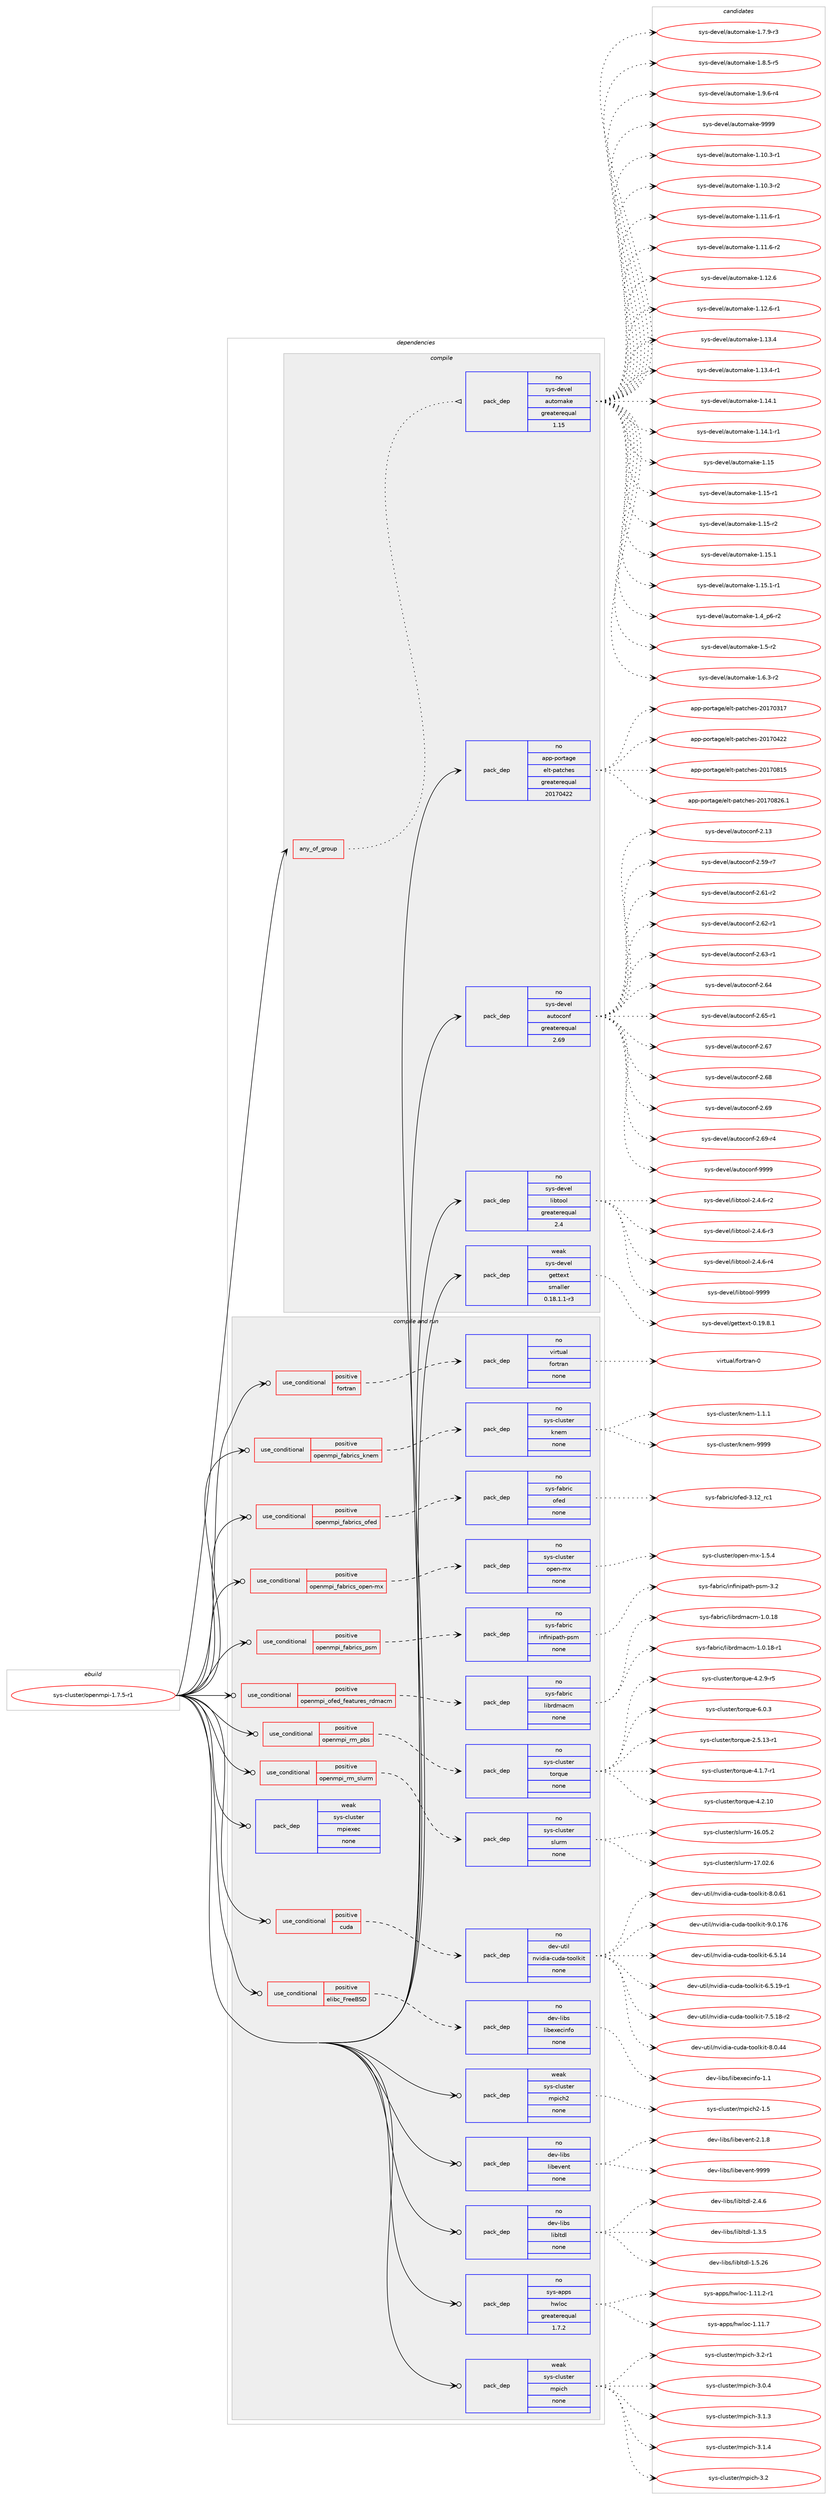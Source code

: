 digraph prolog {

# *************
# Graph options
# *************

newrank=true;
concentrate=true;
compound=true;
graph [rankdir=LR,fontname=Helvetica,fontsize=10,ranksep=1.5];#, ranksep=2.5, nodesep=0.2];
edge  [arrowhead=vee];
node  [fontname=Helvetica,fontsize=10];

# **********
# The ebuild
# **********

subgraph cluster_leftcol {
color=gray;
rank=same;
label=<<i>ebuild</i>>;
id [label="sys-cluster/openmpi-1.7.5-r1", color=red, width=4, href="../sys-cluster/openmpi-1.7.5-r1.svg"];
}

# ****************
# The dependencies
# ****************

subgraph cluster_midcol {
color=gray;
label=<<i>dependencies</i>>;
subgraph cluster_compile {
fillcolor="#eeeeee";
style=filled;
label=<<i>compile</i>>;
subgraph any8130 {
dependency482100 [label=<<TABLE BORDER="0" CELLBORDER="1" CELLSPACING="0" CELLPADDING="4"><TR><TD CELLPADDING="10">any_of_group</TD></TR></TABLE>>, shape=none, color=red];subgraph pack358108 {
dependency482101 [label=<<TABLE BORDER="0" CELLBORDER="1" CELLSPACING="0" CELLPADDING="4" WIDTH="220"><TR><TD ROWSPAN="6" CELLPADDING="30">pack_dep</TD></TR><TR><TD WIDTH="110">no</TD></TR><TR><TD>sys-devel</TD></TR><TR><TD>automake</TD></TR><TR><TD>greaterequal</TD></TR><TR><TD>1.15</TD></TR></TABLE>>, shape=none, color=blue];
}
dependency482100:e -> dependency482101:w [weight=20,style="dotted",arrowhead="oinv"];
}
id:e -> dependency482100:w [weight=20,style="solid",arrowhead="vee"];
subgraph pack358109 {
dependency482102 [label=<<TABLE BORDER="0" CELLBORDER="1" CELLSPACING="0" CELLPADDING="4" WIDTH="220"><TR><TD ROWSPAN="6" CELLPADDING="30">pack_dep</TD></TR><TR><TD WIDTH="110">no</TD></TR><TR><TD>app-portage</TD></TR><TR><TD>elt-patches</TD></TR><TR><TD>greaterequal</TD></TR><TR><TD>20170422</TD></TR></TABLE>>, shape=none, color=blue];
}
id:e -> dependency482102:w [weight=20,style="solid",arrowhead="vee"];
subgraph pack358110 {
dependency482103 [label=<<TABLE BORDER="0" CELLBORDER="1" CELLSPACING="0" CELLPADDING="4" WIDTH="220"><TR><TD ROWSPAN="6" CELLPADDING="30">pack_dep</TD></TR><TR><TD WIDTH="110">no</TD></TR><TR><TD>sys-devel</TD></TR><TR><TD>autoconf</TD></TR><TR><TD>greaterequal</TD></TR><TR><TD>2.69</TD></TR></TABLE>>, shape=none, color=blue];
}
id:e -> dependency482103:w [weight=20,style="solid",arrowhead="vee"];
subgraph pack358111 {
dependency482104 [label=<<TABLE BORDER="0" CELLBORDER="1" CELLSPACING="0" CELLPADDING="4" WIDTH="220"><TR><TD ROWSPAN="6" CELLPADDING="30">pack_dep</TD></TR><TR><TD WIDTH="110">no</TD></TR><TR><TD>sys-devel</TD></TR><TR><TD>libtool</TD></TR><TR><TD>greaterequal</TD></TR><TR><TD>2.4</TD></TR></TABLE>>, shape=none, color=blue];
}
id:e -> dependency482104:w [weight=20,style="solid",arrowhead="vee"];
subgraph pack358112 {
dependency482105 [label=<<TABLE BORDER="0" CELLBORDER="1" CELLSPACING="0" CELLPADDING="4" WIDTH="220"><TR><TD ROWSPAN="6" CELLPADDING="30">pack_dep</TD></TR><TR><TD WIDTH="110">weak</TD></TR><TR><TD>sys-devel</TD></TR><TR><TD>gettext</TD></TR><TR><TD>smaller</TD></TR><TR><TD>0.18.1.1-r3</TD></TR></TABLE>>, shape=none, color=blue];
}
id:e -> dependency482105:w [weight=20,style="solid",arrowhead="vee"];
}
subgraph cluster_compileandrun {
fillcolor="#eeeeee";
style=filled;
label=<<i>compile and run</i>>;
subgraph cond115578 {
dependency482106 [label=<<TABLE BORDER="0" CELLBORDER="1" CELLSPACING="0" CELLPADDING="4"><TR><TD ROWSPAN="3" CELLPADDING="10">use_conditional</TD></TR><TR><TD>positive</TD></TR><TR><TD>cuda</TD></TR></TABLE>>, shape=none, color=red];
subgraph pack358113 {
dependency482107 [label=<<TABLE BORDER="0" CELLBORDER="1" CELLSPACING="0" CELLPADDING="4" WIDTH="220"><TR><TD ROWSPAN="6" CELLPADDING="30">pack_dep</TD></TR><TR><TD WIDTH="110">no</TD></TR><TR><TD>dev-util</TD></TR><TR><TD>nvidia-cuda-toolkit</TD></TR><TR><TD>none</TD></TR><TR><TD></TD></TR></TABLE>>, shape=none, color=blue];
}
dependency482106:e -> dependency482107:w [weight=20,style="dashed",arrowhead="vee"];
}
id:e -> dependency482106:w [weight=20,style="solid",arrowhead="odotvee"];
subgraph cond115579 {
dependency482108 [label=<<TABLE BORDER="0" CELLBORDER="1" CELLSPACING="0" CELLPADDING="4"><TR><TD ROWSPAN="3" CELLPADDING="10">use_conditional</TD></TR><TR><TD>positive</TD></TR><TR><TD>elibc_FreeBSD</TD></TR></TABLE>>, shape=none, color=red];
subgraph pack358114 {
dependency482109 [label=<<TABLE BORDER="0" CELLBORDER="1" CELLSPACING="0" CELLPADDING="4" WIDTH="220"><TR><TD ROWSPAN="6" CELLPADDING="30">pack_dep</TD></TR><TR><TD WIDTH="110">no</TD></TR><TR><TD>dev-libs</TD></TR><TR><TD>libexecinfo</TD></TR><TR><TD>none</TD></TR><TR><TD></TD></TR></TABLE>>, shape=none, color=blue];
}
dependency482108:e -> dependency482109:w [weight=20,style="dashed",arrowhead="vee"];
}
id:e -> dependency482108:w [weight=20,style="solid",arrowhead="odotvee"];
subgraph cond115580 {
dependency482110 [label=<<TABLE BORDER="0" CELLBORDER="1" CELLSPACING="0" CELLPADDING="4"><TR><TD ROWSPAN="3" CELLPADDING="10">use_conditional</TD></TR><TR><TD>positive</TD></TR><TR><TD>fortran</TD></TR></TABLE>>, shape=none, color=red];
subgraph pack358115 {
dependency482111 [label=<<TABLE BORDER="0" CELLBORDER="1" CELLSPACING="0" CELLPADDING="4" WIDTH="220"><TR><TD ROWSPAN="6" CELLPADDING="30">pack_dep</TD></TR><TR><TD WIDTH="110">no</TD></TR><TR><TD>virtual</TD></TR><TR><TD>fortran</TD></TR><TR><TD>none</TD></TR><TR><TD></TD></TR></TABLE>>, shape=none, color=blue];
}
dependency482110:e -> dependency482111:w [weight=20,style="dashed",arrowhead="vee"];
}
id:e -> dependency482110:w [weight=20,style="solid",arrowhead="odotvee"];
subgraph cond115581 {
dependency482112 [label=<<TABLE BORDER="0" CELLBORDER="1" CELLSPACING="0" CELLPADDING="4"><TR><TD ROWSPAN="3" CELLPADDING="10">use_conditional</TD></TR><TR><TD>positive</TD></TR><TR><TD>openmpi_fabrics_knem</TD></TR></TABLE>>, shape=none, color=red];
subgraph pack358116 {
dependency482113 [label=<<TABLE BORDER="0" CELLBORDER="1" CELLSPACING="0" CELLPADDING="4" WIDTH="220"><TR><TD ROWSPAN="6" CELLPADDING="30">pack_dep</TD></TR><TR><TD WIDTH="110">no</TD></TR><TR><TD>sys-cluster</TD></TR><TR><TD>knem</TD></TR><TR><TD>none</TD></TR><TR><TD></TD></TR></TABLE>>, shape=none, color=blue];
}
dependency482112:e -> dependency482113:w [weight=20,style="dashed",arrowhead="vee"];
}
id:e -> dependency482112:w [weight=20,style="solid",arrowhead="odotvee"];
subgraph cond115582 {
dependency482114 [label=<<TABLE BORDER="0" CELLBORDER="1" CELLSPACING="0" CELLPADDING="4"><TR><TD ROWSPAN="3" CELLPADDING="10">use_conditional</TD></TR><TR><TD>positive</TD></TR><TR><TD>openmpi_fabrics_ofed</TD></TR></TABLE>>, shape=none, color=red];
subgraph pack358117 {
dependency482115 [label=<<TABLE BORDER="0" CELLBORDER="1" CELLSPACING="0" CELLPADDING="4" WIDTH="220"><TR><TD ROWSPAN="6" CELLPADDING="30">pack_dep</TD></TR><TR><TD WIDTH="110">no</TD></TR><TR><TD>sys-fabric</TD></TR><TR><TD>ofed</TD></TR><TR><TD>none</TD></TR><TR><TD></TD></TR></TABLE>>, shape=none, color=blue];
}
dependency482114:e -> dependency482115:w [weight=20,style="dashed",arrowhead="vee"];
}
id:e -> dependency482114:w [weight=20,style="solid",arrowhead="odotvee"];
subgraph cond115583 {
dependency482116 [label=<<TABLE BORDER="0" CELLBORDER="1" CELLSPACING="0" CELLPADDING="4"><TR><TD ROWSPAN="3" CELLPADDING="10">use_conditional</TD></TR><TR><TD>positive</TD></TR><TR><TD>openmpi_fabrics_open-mx</TD></TR></TABLE>>, shape=none, color=red];
subgraph pack358118 {
dependency482117 [label=<<TABLE BORDER="0" CELLBORDER="1" CELLSPACING="0" CELLPADDING="4" WIDTH="220"><TR><TD ROWSPAN="6" CELLPADDING="30">pack_dep</TD></TR><TR><TD WIDTH="110">no</TD></TR><TR><TD>sys-cluster</TD></TR><TR><TD>open-mx</TD></TR><TR><TD>none</TD></TR><TR><TD></TD></TR></TABLE>>, shape=none, color=blue];
}
dependency482116:e -> dependency482117:w [weight=20,style="dashed",arrowhead="vee"];
}
id:e -> dependency482116:w [weight=20,style="solid",arrowhead="odotvee"];
subgraph cond115584 {
dependency482118 [label=<<TABLE BORDER="0" CELLBORDER="1" CELLSPACING="0" CELLPADDING="4"><TR><TD ROWSPAN="3" CELLPADDING="10">use_conditional</TD></TR><TR><TD>positive</TD></TR><TR><TD>openmpi_fabrics_psm</TD></TR></TABLE>>, shape=none, color=red];
subgraph pack358119 {
dependency482119 [label=<<TABLE BORDER="0" CELLBORDER="1" CELLSPACING="0" CELLPADDING="4" WIDTH="220"><TR><TD ROWSPAN="6" CELLPADDING="30">pack_dep</TD></TR><TR><TD WIDTH="110">no</TD></TR><TR><TD>sys-fabric</TD></TR><TR><TD>infinipath-psm</TD></TR><TR><TD>none</TD></TR><TR><TD></TD></TR></TABLE>>, shape=none, color=blue];
}
dependency482118:e -> dependency482119:w [weight=20,style="dashed",arrowhead="vee"];
}
id:e -> dependency482118:w [weight=20,style="solid",arrowhead="odotvee"];
subgraph cond115585 {
dependency482120 [label=<<TABLE BORDER="0" CELLBORDER="1" CELLSPACING="0" CELLPADDING="4"><TR><TD ROWSPAN="3" CELLPADDING="10">use_conditional</TD></TR><TR><TD>positive</TD></TR><TR><TD>openmpi_ofed_features_rdmacm</TD></TR></TABLE>>, shape=none, color=red];
subgraph pack358120 {
dependency482121 [label=<<TABLE BORDER="0" CELLBORDER="1" CELLSPACING="0" CELLPADDING="4" WIDTH="220"><TR><TD ROWSPAN="6" CELLPADDING="30">pack_dep</TD></TR><TR><TD WIDTH="110">no</TD></TR><TR><TD>sys-fabric</TD></TR><TR><TD>librdmacm</TD></TR><TR><TD>none</TD></TR><TR><TD></TD></TR></TABLE>>, shape=none, color=blue];
}
dependency482120:e -> dependency482121:w [weight=20,style="dashed",arrowhead="vee"];
}
id:e -> dependency482120:w [weight=20,style="solid",arrowhead="odotvee"];
subgraph cond115586 {
dependency482122 [label=<<TABLE BORDER="0" CELLBORDER="1" CELLSPACING="0" CELLPADDING="4"><TR><TD ROWSPAN="3" CELLPADDING="10">use_conditional</TD></TR><TR><TD>positive</TD></TR><TR><TD>openmpi_rm_pbs</TD></TR></TABLE>>, shape=none, color=red];
subgraph pack358121 {
dependency482123 [label=<<TABLE BORDER="0" CELLBORDER="1" CELLSPACING="0" CELLPADDING="4" WIDTH="220"><TR><TD ROWSPAN="6" CELLPADDING="30">pack_dep</TD></TR><TR><TD WIDTH="110">no</TD></TR><TR><TD>sys-cluster</TD></TR><TR><TD>torque</TD></TR><TR><TD>none</TD></TR><TR><TD></TD></TR></TABLE>>, shape=none, color=blue];
}
dependency482122:e -> dependency482123:w [weight=20,style="dashed",arrowhead="vee"];
}
id:e -> dependency482122:w [weight=20,style="solid",arrowhead="odotvee"];
subgraph cond115587 {
dependency482124 [label=<<TABLE BORDER="0" CELLBORDER="1" CELLSPACING="0" CELLPADDING="4"><TR><TD ROWSPAN="3" CELLPADDING="10">use_conditional</TD></TR><TR><TD>positive</TD></TR><TR><TD>openmpi_rm_slurm</TD></TR></TABLE>>, shape=none, color=red];
subgraph pack358122 {
dependency482125 [label=<<TABLE BORDER="0" CELLBORDER="1" CELLSPACING="0" CELLPADDING="4" WIDTH="220"><TR><TD ROWSPAN="6" CELLPADDING="30">pack_dep</TD></TR><TR><TD WIDTH="110">no</TD></TR><TR><TD>sys-cluster</TD></TR><TR><TD>slurm</TD></TR><TR><TD>none</TD></TR><TR><TD></TD></TR></TABLE>>, shape=none, color=blue];
}
dependency482124:e -> dependency482125:w [weight=20,style="dashed",arrowhead="vee"];
}
id:e -> dependency482124:w [weight=20,style="solid",arrowhead="odotvee"];
subgraph pack358123 {
dependency482126 [label=<<TABLE BORDER="0" CELLBORDER="1" CELLSPACING="0" CELLPADDING="4" WIDTH="220"><TR><TD ROWSPAN="6" CELLPADDING="30">pack_dep</TD></TR><TR><TD WIDTH="110">no</TD></TR><TR><TD>dev-libs</TD></TR><TR><TD>libevent</TD></TR><TR><TD>none</TD></TR><TR><TD></TD></TR></TABLE>>, shape=none, color=blue];
}
id:e -> dependency482126:w [weight=20,style="solid",arrowhead="odotvee"];
subgraph pack358124 {
dependency482127 [label=<<TABLE BORDER="0" CELLBORDER="1" CELLSPACING="0" CELLPADDING="4" WIDTH="220"><TR><TD ROWSPAN="6" CELLPADDING="30">pack_dep</TD></TR><TR><TD WIDTH="110">no</TD></TR><TR><TD>dev-libs</TD></TR><TR><TD>libltdl</TD></TR><TR><TD>none</TD></TR><TR><TD></TD></TR></TABLE>>, shape=none, color=blue];
}
id:e -> dependency482127:w [weight=20,style="solid",arrowhead="odotvee"];
subgraph pack358125 {
dependency482128 [label=<<TABLE BORDER="0" CELLBORDER="1" CELLSPACING="0" CELLPADDING="4" WIDTH="220"><TR><TD ROWSPAN="6" CELLPADDING="30">pack_dep</TD></TR><TR><TD WIDTH="110">no</TD></TR><TR><TD>sys-apps</TD></TR><TR><TD>hwloc</TD></TR><TR><TD>greaterequal</TD></TR><TR><TD>1.7.2</TD></TR></TABLE>>, shape=none, color=blue];
}
id:e -> dependency482128:w [weight=20,style="solid",arrowhead="odotvee"];
subgraph pack358126 {
dependency482129 [label=<<TABLE BORDER="0" CELLBORDER="1" CELLSPACING="0" CELLPADDING="4" WIDTH="220"><TR><TD ROWSPAN="6" CELLPADDING="30">pack_dep</TD></TR><TR><TD WIDTH="110">weak</TD></TR><TR><TD>sys-cluster</TD></TR><TR><TD>mpich</TD></TR><TR><TD>none</TD></TR><TR><TD></TD></TR></TABLE>>, shape=none, color=blue];
}
id:e -> dependency482129:w [weight=20,style="solid",arrowhead="odotvee"];
subgraph pack358127 {
dependency482130 [label=<<TABLE BORDER="0" CELLBORDER="1" CELLSPACING="0" CELLPADDING="4" WIDTH="220"><TR><TD ROWSPAN="6" CELLPADDING="30">pack_dep</TD></TR><TR><TD WIDTH="110">weak</TD></TR><TR><TD>sys-cluster</TD></TR><TR><TD>mpich2</TD></TR><TR><TD>none</TD></TR><TR><TD></TD></TR></TABLE>>, shape=none, color=blue];
}
id:e -> dependency482130:w [weight=20,style="solid",arrowhead="odotvee"];
subgraph pack358128 {
dependency482131 [label=<<TABLE BORDER="0" CELLBORDER="1" CELLSPACING="0" CELLPADDING="4" WIDTH="220"><TR><TD ROWSPAN="6" CELLPADDING="30">pack_dep</TD></TR><TR><TD WIDTH="110">weak</TD></TR><TR><TD>sys-cluster</TD></TR><TR><TD>mpiexec</TD></TR><TR><TD>none</TD></TR><TR><TD></TD></TR></TABLE>>, shape=none, color=blue];
}
id:e -> dependency482131:w [weight=20,style="solid",arrowhead="odotvee"];
}
subgraph cluster_run {
fillcolor="#eeeeee";
style=filled;
label=<<i>run</i>>;
}
}

# **************
# The candidates
# **************

subgraph cluster_choices {
rank=same;
color=gray;
label=<<i>candidates</i>>;

subgraph choice358108 {
color=black;
nodesep=1;
choice11512111545100101118101108479711711611110997107101454946494846514511449 [label="sys-devel/automake-1.10.3-r1", color=red, width=4,href="../sys-devel/automake-1.10.3-r1.svg"];
choice11512111545100101118101108479711711611110997107101454946494846514511450 [label="sys-devel/automake-1.10.3-r2", color=red, width=4,href="../sys-devel/automake-1.10.3-r2.svg"];
choice11512111545100101118101108479711711611110997107101454946494946544511449 [label="sys-devel/automake-1.11.6-r1", color=red, width=4,href="../sys-devel/automake-1.11.6-r1.svg"];
choice11512111545100101118101108479711711611110997107101454946494946544511450 [label="sys-devel/automake-1.11.6-r2", color=red, width=4,href="../sys-devel/automake-1.11.6-r2.svg"];
choice1151211154510010111810110847971171161111099710710145494649504654 [label="sys-devel/automake-1.12.6", color=red, width=4,href="../sys-devel/automake-1.12.6.svg"];
choice11512111545100101118101108479711711611110997107101454946495046544511449 [label="sys-devel/automake-1.12.6-r1", color=red, width=4,href="../sys-devel/automake-1.12.6-r1.svg"];
choice1151211154510010111810110847971171161111099710710145494649514652 [label="sys-devel/automake-1.13.4", color=red, width=4,href="../sys-devel/automake-1.13.4.svg"];
choice11512111545100101118101108479711711611110997107101454946495146524511449 [label="sys-devel/automake-1.13.4-r1", color=red, width=4,href="../sys-devel/automake-1.13.4-r1.svg"];
choice1151211154510010111810110847971171161111099710710145494649524649 [label="sys-devel/automake-1.14.1", color=red, width=4,href="../sys-devel/automake-1.14.1.svg"];
choice11512111545100101118101108479711711611110997107101454946495246494511449 [label="sys-devel/automake-1.14.1-r1", color=red, width=4,href="../sys-devel/automake-1.14.1-r1.svg"];
choice115121115451001011181011084797117116111109971071014549464953 [label="sys-devel/automake-1.15", color=red, width=4,href="../sys-devel/automake-1.15.svg"];
choice1151211154510010111810110847971171161111099710710145494649534511449 [label="sys-devel/automake-1.15-r1", color=red, width=4,href="../sys-devel/automake-1.15-r1.svg"];
choice1151211154510010111810110847971171161111099710710145494649534511450 [label="sys-devel/automake-1.15-r2", color=red, width=4,href="../sys-devel/automake-1.15-r2.svg"];
choice1151211154510010111810110847971171161111099710710145494649534649 [label="sys-devel/automake-1.15.1", color=red, width=4,href="../sys-devel/automake-1.15.1.svg"];
choice11512111545100101118101108479711711611110997107101454946495346494511449 [label="sys-devel/automake-1.15.1-r1", color=red, width=4,href="../sys-devel/automake-1.15.1-r1.svg"];
choice115121115451001011181011084797117116111109971071014549465295112544511450 [label="sys-devel/automake-1.4_p6-r2", color=red, width=4,href="../sys-devel/automake-1.4_p6-r2.svg"];
choice11512111545100101118101108479711711611110997107101454946534511450 [label="sys-devel/automake-1.5-r2", color=red, width=4,href="../sys-devel/automake-1.5-r2.svg"];
choice115121115451001011181011084797117116111109971071014549465446514511450 [label="sys-devel/automake-1.6.3-r2", color=red, width=4,href="../sys-devel/automake-1.6.3-r2.svg"];
choice115121115451001011181011084797117116111109971071014549465546574511451 [label="sys-devel/automake-1.7.9-r3", color=red, width=4,href="../sys-devel/automake-1.7.9-r3.svg"];
choice115121115451001011181011084797117116111109971071014549465646534511453 [label="sys-devel/automake-1.8.5-r5", color=red, width=4,href="../sys-devel/automake-1.8.5-r5.svg"];
choice115121115451001011181011084797117116111109971071014549465746544511452 [label="sys-devel/automake-1.9.6-r4", color=red, width=4,href="../sys-devel/automake-1.9.6-r4.svg"];
choice115121115451001011181011084797117116111109971071014557575757 [label="sys-devel/automake-9999", color=red, width=4,href="../sys-devel/automake-9999.svg"];
dependency482101:e -> choice11512111545100101118101108479711711611110997107101454946494846514511449:w [style=dotted,weight="100"];
dependency482101:e -> choice11512111545100101118101108479711711611110997107101454946494846514511450:w [style=dotted,weight="100"];
dependency482101:e -> choice11512111545100101118101108479711711611110997107101454946494946544511449:w [style=dotted,weight="100"];
dependency482101:e -> choice11512111545100101118101108479711711611110997107101454946494946544511450:w [style=dotted,weight="100"];
dependency482101:e -> choice1151211154510010111810110847971171161111099710710145494649504654:w [style=dotted,weight="100"];
dependency482101:e -> choice11512111545100101118101108479711711611110997107101454946495046544511449:w [style=dotted,weight="100"];
dependency482101:e -> choice1151211154510010111810110847971171161111099710710145494649514652:w [style=dotted,weight="100"];
dependency482101:e -> choice11512111545100101118101108479711711611110997107101454946495146524511449:w [style=dotted,weight="100"];
dependency482101:e -> choice1151211154510010111810110847971171161111099710710145494649524649:w [style=dotted,weight="100"];
dependency482101:e -> choice11512111545100101118101108479711711611110997107101454946495246494511449:w [style=dotted,weight="100"];
dependency482101:e -> choice115121115451001011181011084797117116111109971071014549464953:w [style=dotted,weight="100"];
dependency482101:e -> choice1151211154510010111810110847971171161111099710710145494649534511449:w [style=dotted,weight="100"];
dependency482101:e -> choice1151211154510010111810110847971171161111099710710145494649534511450:w [style=dotted,weight="100"];
dependency482101:e -> choice1151211154510010111810110847971171161111099710710145494649534649:w [style=dotted,weight="100"];
dependency482101:e -> choice11512111545100101118101108479711711611110997107101454946495346494511449:w [style=dotted,weight="100"];
dependency482101:e -> choice115121115451001011181011084797117116111109971071014549465295112544511450:w [style=dotted,weight="100"];
dependency482101:e -> choice11512111545100101118101108479711711611110997107101454946534511450:w [style=dotted,weight="100"];
dependency482101:e -> choice115121115451001011181011084797117116111109971071014549465446514511450:w [style=dotted,weight="100"];
dependency482101:e -> choice115121115451001011181011084797117116111109971071014549465546574511451:w [style=dotted,weight="100"];
dependency482101:e -> choice115121115451001011181011084797117116111109971071014549465646534511453:w [style=dotted,weight="100"];
dependency482101:e -> choice115121115451001011181011084797117116111109971071014549465746544511452:w [style=dotted,weight="100"];
dependency482101:e -> choice115121115451001011181011084797117116111109971071014557575757:w [style=dotted,weight="100"];
}
subgraph choice358109 {
color=black;
nodesep=1;
choice97112112451121111141169710310147101108116451129711699104101115455048495548514955 [label="app-portage/elt-patches-20170317", color=red, width=4,href="../app-portage/elt-patches-20170317.svg"];
choice97112112451121111141169710310147101108116451129711699104101115455048495548525050 [label="app-portage/elt-patches-20170422", color=red, width=4,href="../app-portage/elt-patches-20170422.svg"];
choice97112112451121111141169710310147101108116451129711699104101115455048495548564953 [label="app-portage/elt-patches-20170815", color=red, width=4,href="../app-portage/elt-patches-20170815.svg"];
choice971121124511211111411697103101471011081164511297116991041011154550484955485650544649 [label="app-portage/elt-patches-20170826.1", color=red, width=4,href="../app-portage/elt-patches-20170826.1.svg"];
dependency482102:e -> choice97112112451121111141169710310147101108116451129711699104101115455048495548514955:w [style=dotted,weight="100"];
dependency482102:e -> choice97112112451121111141169710310147101108116451129711699104101115455048495548525050:w [style=dotted,weight="100"];
dependency482102:e -> choice97112112451121111141169710310147101108116451129711699104101115455048495548564953:w [style=dotted,weight="100"];
dependency482102:e -> choice971121124511211111411697103101471011081164511297116991041011154550484955485650544649:w [style=dotted,weight="100"];
}
subgraph choice358110 {
color=black;
nodesep=1;
choice115121115451001011181011084797117116111991111101024550464951 [label="sys-devel/autoconf-2.13", color=red, width=4,href="../sys-devel/autoconf-2.13.svg"];
choice1151211154510010111810110847971171161119911111010245504653574511455 [label="sys-devel/autoconf-2.59-r7", color=red, width=4,href="../sys-devel/autoconf-2.59-r7.svg"];
choice1151211154510010111810110847971171161119911111010245504654494511450 [label="sys-devel/autoconf-2.61-r2", color=red, width=4,href="../sys-devel/autoconf-2.61-r2.svg"];
choice1151211154510010111810110847971171161119911111010245504654504511449 [label="sys-devel/autoconf-2.62-r1", color=red, width=4,href="../sys-devel/autoconf-2.62-r1.svg"];
choice1151211154510010111810110847971171161119911111010245504654514511449 [label="sys-devel/autoconf-2.63-r1", color=red, width=4,href="../sys-devel/autoconf-2.63-r1.svg"];
choice115121115451001011181011084797117116111991111101024550465452 [label="sys-devel/autoconf-2.64", color=red, width=4,href="../sys-devel/autoconf-2.64.svg"];
choice1151211154510010111810110847971171161119911111010245504654534511449 [label="sys-devel/autoconf-2.65-r1", color=red, width=4,href="../sys-devel/autoconf-2.65-r1.svg"];
choice115121115451001011181011084797117116111991111101024550465455 [label="sys-devel/autoconf-2.67", color=red, width=4,href="../sys-devel/autoconf-2.67.svg"];
choice115121115451001011181011084797117116111991111101024550465456 [label="sys-devel/autoconf-2.68", color=red, width=4,href="../sys-devel/autoconf-2.68.svg"];
choice115121115451001011181011084797117116111991111101024550465457 [label="sys-devel/autoconf-2.69", color=red, width=4,href="../sys-devel/autoconf-2.69.svg"];
choice1151211154510010111810110847971171161119911111010245504654574511452 [label="sys-devel/autoconf-2.69-r4", color=red, width=4,href="../sys-devel/autoconf-2.69-r4.svg"];
choice115121115451001011181011084797117116111991111101024557575757 [label="sys-devel/autoconf-9999", color=red, width=4,href="../sys-devel/autoconf-9999.svg"];
dependency482103:e -> choice115121115451001011181011084797117116111991111101024550464951:w [style=dotted,weight="100"];
dependency482103:e -> choice1151211154510010111810110847971171161119911111010245504653574511455:w [style=dotted,weight="100"];
dependency482103:e -> choice1151211154510010111810110847971171161119911111010245504654494511450:w [style=dotted,weight="100"];
dependency482103:e -> choice1151211154510010111810110847971171161119911111010245504654504511449:w [style=dotted,weight="100"];
dependency482103:e -> choice1151211154510010111810110847971171161119911111010245504654514511449:w [style=dotted,weight="100"];
dependency482103:e -> choice115121115451001011181011084797117116111991111101024550465452:w [style=dotted,weight="100"];
dependency482103:e -> choice1151211154510010111810110847971171161119911111010245504654534511449:w [style=dotted,weight="100"];
dependency482103:e -> choice115121115451001011181011084797117116111991111101024550465455:w [style=dotted,weight="100"];
dependency482103:e -> choice115121115451001011181011084797117116111991111101024550465456:w [style=dotted,weight="100"];
dependency482103:e -> choice115121115451001011181011084797117116111991111101024550465457:w [style=dotted,weight="100"];
dependency482103:e -> choice1151211154510010111810110847971171161119911111010245504654574511452:w [style=dotted,weight="100"];
dependency482103:e -> choice115121115451001011181011084797117116111991111101024557575757:w [style=dotted,weight="100"];
}
subgraph choice358111 {
color=black;
nodesep=1;
choice1151211154510010111810110847108105981161111111084550465246544511450 [label="sys-devel/libtool-2.4.6-r2", color=red, width=4,href="../sys-devel/libtool-2.4.6-r2.svg"];
choice1151211154510010111810110847108105981161111111084550465246544511451 [label="sys-devel/libtool-2.4.6-r3", color=red, width=4,href="../sys-devel/libtool-2.4.6-r3.svg"];
choice1151211154510010111810110847108105981161111111084550465246544511452 [label="sys-devel/libtool-2.4.6-r4", color=red, width=4,href="../sys-devel/libtool-2.4.6-r4.svg"];
choice1151211154510010111810110847108105981161111111084557575757 [label="sys-devel/libtool-9999", color=red, width=4,href="../sys-devel/libtool-9999.svg"];
dependency482104:e -> choice1151211154510010111810110847108105981161111111084550465246544511450:w [style=dotted,weight="100"];
dependency482104:e -> choice1151211154510010111810110847108105981161111111084550465246544511451:w [style=dotted,weight="100"];
dependency482104:e -> choice1151211154510010111810110847108105981161111111084550465246544511452:w [style=dotted,weight="100"];
dependency482104:e -> choice1151211154510010111810110847108105981161111111084557575757:w [style=dotted,weight="100"];
}
subgraph choice358112 {
color=black;
nodesep=1;
choice1151211154510010111810110847103101116116101120116454846495746564649 [label="sys-devel/gettext-0.19.8.1", color=red, width=4,href="../sys-devel/gettext-0.19.8.1.svg"];
dependency482105:e -> choice1151211154510010111810110847103101116116101120116454846495746564649:w [style=dotted,weight="100"];
}
subgraph choice358113 {
color=black;
nodesep=1;
choice1001011184511711610510847110118105100105974599117100974511611111110810710511645544653464952 [label="dev-util/nvidia-cuda-toolkit-6.5.14", color=red, width=4,href="../dev-util/nvidia-cuda-toolkit-6.5.14.svg"];
choice10010111845117116105108471101181051001059745991171009745116111111108107105116455446534649574511449 [label="dev-util/nvidia-cuda-toolkit-6.5.19-r1", color=red, width=4,href="../dev-util/nvidia-cuda-toolkit-6.5.19-r1.svg"];
choice10010111845117116105108471101181051001059745991171009745116111111108107105116455546534649564511450 [label="dev-util/nvidia-cuda-toolkit-7.5.18-r2", color=red, width=4,href="../dev-util/nvidia-cuda-toolkit-7.5.18-r2.svg"];
choice1001011184511711610510847110118105100105974599117100974511611111110810710511645564648465252 [label="dev-util/nvidia-cuda-toolkit-8.0.44", color=red, width=4,href="../dev-util/nvidia-cuda-toolkit-8.0.44.svg"];
choice1001011184511711610510847110118105100105974599117100974511611111110810710511645564648465449 [label="dev-util/nvidia-cuda-toolkit-8.0.61", color=red, width=4,href="../dev-util/nvidia-cuda-toolkit-8.0.61.svg"];
choice100101118451171161051084711011810510010597459911710097451161111111081071051164557464846495554 [label="dev-util/nvidia-cuda-toolkit-9.0.176", color=red, width=4,href="../dev-util/nvidia-cuda-toolkit-9.0.176.svg"];
dependency482107:e -> choice1001011184511711610510847110118105100105974599117100974511611111110810710511645544653464952:w [style=dotted,weight="100"];
dependency482107:e -> choice10010111845117116105108471101181051001059745991171009745116111111108107105116455446534649574511449:w [style=dotted,weight="100"];
dependency482107:e -> choice10010111845117116105108471101181051001059745991171009745116111111108107105116455546534649564511450:w [style=dotted,weight="100"];
dependency482107:e -> choice1001011184511711610510847110118105100105974599117100974511611111110810710511645564648465252:w [style=dotted,weight="100"];
dependency482107:e -> choice1001011184511711610510847110118105100105974599117100974511611111110810710511645564648465449:w [style=dotted,weight="100"];
dependency482107:e -> choice100101118451171161051084711011810510010597459911710097451161111111081071051164557464846495554:w [style=dotted,weight="100"];
}
subgraph choice358114 {
color=black;
nodesep=1;
choice100101118451081059811547108105981011201019910511010211145494649 [label="dev-libs/libexecinfo-1.1", color=red, width=4,href="../dev-libs/libexecinfo-1.1.svg"];
dependency482109:e -> choice100101118451081059811547108105981011201019910511010211145494649:w [style=dotted,weight="100"];
}
subgraph choice358115 {
color=black;
nodesep=1;
choice1181051141161179710847102111114116114971104548 [label="virtual/fortran-0", color=red, width=4,href="../virtual/fortran-0.svg"];
dependency482111:e -> choice1181051141161179710847102111114116114971104548:w [style=dotted,weight="100"];
}
subgraph choice358116 {
color=black;
nodesep=1;
choice115121115459910811711511610111447107110101109454946494649 [label="sys-cluster/knem-1.1.1", color=red, width=4,href="../sys-cluster/knem-1.1.1.svg"];
choice1151211154599108117115116101114471071101011094557575757 [label="sys-cluster/knem-9999", color=red, width=4,href="../sys-cluster/knem-9999.svg"];
dependency482113:e -> choice115121115459910811711511610111447107110101109454946494649:w [style=dotted,weight="100"];
dependency482113:e -> choice1151211154599108117115116101114471071101011094557575757:w [style=dotted,weight="100"];
}
subgraph choice358117 {
color=black;
nodesep=1;
choice11512111545102979811410599471111021011004551464950951149949 [label="sys-fabric/ofed-3.12_rc1", color=red, width=4,href="../sys-fabric/ofed-3.12_rc1.svg"];
dependency482115:e -> choice11512111545102979811410599471111021011004551464950951149949:w [style=dotted,weight="100"];
}
subgraph choice358118 {
color=black;
nodesep=1;
choice11512111545991081171151161011144711111210111045109120454946534652 [label="sys-cluster/open-mx-1.5.4", color=red, width=4,href="../sys-cluster/open-mx-1.5.4.svg"];
dependency482117:e -> choice11512111545991081171151161011144711111210111045109120454946534652:w [style=dotted,weight="100"];
}
subgraph choice358119 {
color=black;
nodesep=1;
choice1151211154510297981141059947105110102105110105112971161044511211510945514650 [label="sys-fabric/infinipath-psm-3.2", color=red, width=4,href="../sys-fabric/infinipath-psm-3.2.svg"];
dependency482119:e -> choice1151211154510297981141059947105110102105110105112971161044511211510945514650:w [style=dotted,weight="100"];
}
subgraph choice358120 {
color=black;
nodesep=1;
choice115121115451029798114105994710810598114100109979910945494648464956 [label="sys-fabric/librdmacm-1.0.18", color=red, width=4,href="../sys-fabric/librdmacm-1.0.18.svg"];
choice1151211154510297981141059947108105981141001099799109454946484649564511449 [label="sys-fabric/librdmacm-1.0.18-r1", color=red, width=4,href="../sys-fabric/librdmacm-1.0.18-r1.svg"];
dependency482121:e -> choice115121115451029798114105994710810598114100109979910945494648464956:w [style=dotted,weight="100"];
dependency482121:e -> choice1151211154510297981141059947108105981141001099799109454946484649564511449:w [style=dotted,weight="100"];
}
subgraph choice358121 {
color=black;
nodesep=1;
choice115121115459910811711511610111447116111114113117101455046534649514511449 [label="sys-cluster/torque-2.5.13-r1", color=red, width=4,href="../sys-cluster/torque-2.5.13-r1.svg"];
choice1151211154599108117115116101114471161111141131171014552464946554511449 [label="sys-cluster/torque-4.1.7-r1", color=red, width=4,href="../sys-cluster/torque-4.1.7-r1.svg"];
choice11512111545991081171151161011144711611111411311710145524650464948 [label="sys-cluster/torque-4.2.10", color=red, width=4,href="../sys-cluster/torque-4.2.10.svg"];
choice1151211154599108117115116101114471161111141131171014552465046574511453 [label="sys-cluster/torque-4.2.9-r5", color=red, width=4,href="../sys-cluster/torque-4.2.9-r5.svg"];
choice115121115459910811711511610111447116111114113117101455446484651 [label="sys-cluster/torque-6.0.3", color=red, width=4,href="../sys-cluster/torque-6.0.3.svg"];
dependency482123:e -> choice115121115459910811711511610111447116111114113117101455046534649514511449:w [style=dotted,weight="100"];
dependency482123:e -> choice1151211154599108117115116101114471161111141131171014552464946554511449:w [style=dotted,weight="100"];
dependency482123:e -> choice11512111545991081171151161011144711611111411311710145524650464948:w [style=dotted,weight="100"];
dependency482123:e -> choice1151211154599108117115116101114471161111141131171014552465046574511453:w [style=dotted,weight="100"];
dependency482123:e -> choice115121115459910811711511610111447116111114113117101455446484651:w [style=dotted,weight="100"];
}
subgraph choice358122 {
color=black;
nodesep=1;
choice1151211154599108117115116101114471151081171141094549544648534650 [label="sys-cluster/slurm-16.05.2", color=red, width=4,href="../sys-cluster/slurm-16.05.2.svg"];
choice1151211154599108117115116101114471151081171141094549554648504654 [label="sys-cluster/slurm-17.02.6", color=red, width=4,href="../sys-cluster/slurm-17.02.6.svg"];
dependency482125:e -> choice1151211154599108117115116101114471151081171141094549544648534650:w [style=dotted,weight="100"];
dependency482125:e -> choice1151211154599108117115116101114471151081171141094549554648504654:w [style=dotted,weight="100"];
}
subgraph choice358123 {
color=black;
nodesep=1;
choice10010111845108105981154710810598101118101110116455046494656 [label="dev-libs/libevent-2.1.8", color=red, width=4,href="../dev-libs/libevent-2.1.8.svg"];
choice100101118451081059811547108105981011181011101164557575757 [label="dev-libs/libevent-9999", color=red, width=4,href="../dev-libs/libevent-9999.svg"];
dependency482126:e -> choice10010111845108105981154710810598101118101110116455046494656:w [style=dotted,weight="100"];
dependency482126:e -> choice100101118451081059811547108105981011181011101164557575757:w [style=dotted,weight="100"];
}
subgraph choice358124 {
color=black;
nodesep=1;
choice10010111845108105981154710810598108116100108454946514653 [label="dev-libs/libltdl-1.3.5", color=red, width=4,href="../dev-libs/libltdl-1.3.5.svg"];
choice1001011184510810598115471081059810811610010845494653465054 [label="dev-libs/libltdl-1.5.26", color=red, width=4,href="../dev-libs/libltdl-1.5.26.svg"];
choice10010111845108105981154710810598108116100108455046524654 [label="dev-libs/libltdl-2.4.6", color=red, width=4,href="../dev-libs/libltdl-2.4.6.svg"];
dependency482127:e -> choice10010111845108105981154710810598108116100108454946514653:w [style=dotted,weight="100"];
dependency482127:e -> choice1001011184510810598115471081059810811610010845494653465054:w [style=dotted,weight="100"];
dependency482127:e -> choice10010111845108105981154710810598108116100108455046524654:w [style=dotted,weight="100"];
}
subgraph choice358125 {
color=black;
nodesep=1;
choice11512111545971121121154710411910811199454946494946504511449 [label="sys-apps/hwloc-1.11.2-r1", color=red, width=4,href="../sys-apps/hwloc-1.11.2-r1.svg"];
choice1151211154597112112115471041191081119945494649494655 [label="sys-apps/hwloc-1.11.7", color=red, width=4,href="../sys-apps/hwloc-1.11.7.svg"];
dependency482128:e -> choice11512111545971121121154710411910811199454946494946504511449:w [style=dotted,weight="100"];
dependency482128:e -> choice1151211154597112112115471041191081119945494649494655:w [style=dotted,weight="100"];
}
subgraph choice358126 {
color=black;
nodesep=1;
choice11512111545991081171151161011144710911210599104455146484652 [label="sys-cluster/mpich-3.0.4", color=red, width=4,href="../sys-cluster/mpich-3.0.4.svg"];
choice11512111545991081171151161011144710911210599104455146494651 [label="sys-cluster/mpich-3.1.3", color=red, width=4,href="../sys-cluster/mpich-3.1.3.svg"];
choice11512111545991081171151161011144710911210599104455146494652 [label="sys-cluster/mpich-3.1.4", color=red, width=4,href="../sys-cluster/mpich-3.1.4.svg"];
choice1151211154599108117115116101114471091121059910445514650 [label="sys-cluster/mpich-3.2", color=red, width=4,href="../sys-cluster/mpich-3.2.svg"];
choice11512111545991081171151161011144710911210599104455146504511449 [label="sys-cluster/mpich-3.2-r1", color=red, width=4,href="../sys-cluster/mpich-3.2-r1.svg"];
dependency482129:e -> choice11512111545991081171151161011144710911210599104455146484652:w [style=dotted,weight="100"];
dependency482129:e -> choice11512111545991081171151161011144710911210599104455146494651:w [style=dotted,weight="100"];
dependency482129:e -> choice11512111545991081171151161011144710911210599104455146494652:w [style=dotted,weight="100"];
dependency482129:e -> choice1151211154599108117115116101114471091121059910445514650:w [style=dotted,weight="100"];
dependency482129:e -> choice11512111545991081171151161011144710911210599104455146504511449:w [style=dotted,weight="100"];
}
subgraph choice358127 {
color=black;
nodesep=1;
choice115121115459910811711511610111447109112105991045045494653 [label="sys-cluster/mpich2-1.5", color=red, width=4,href="../sys-cluster/mpich2-1.5.svg"];
dependency482130:e -> choice115121115459910811711511610111447109112105991045045494653:w [style=dotted,weight="100"];
}
subgraph choice358128 {
color=black;
nodesep=1;
}
}

}
